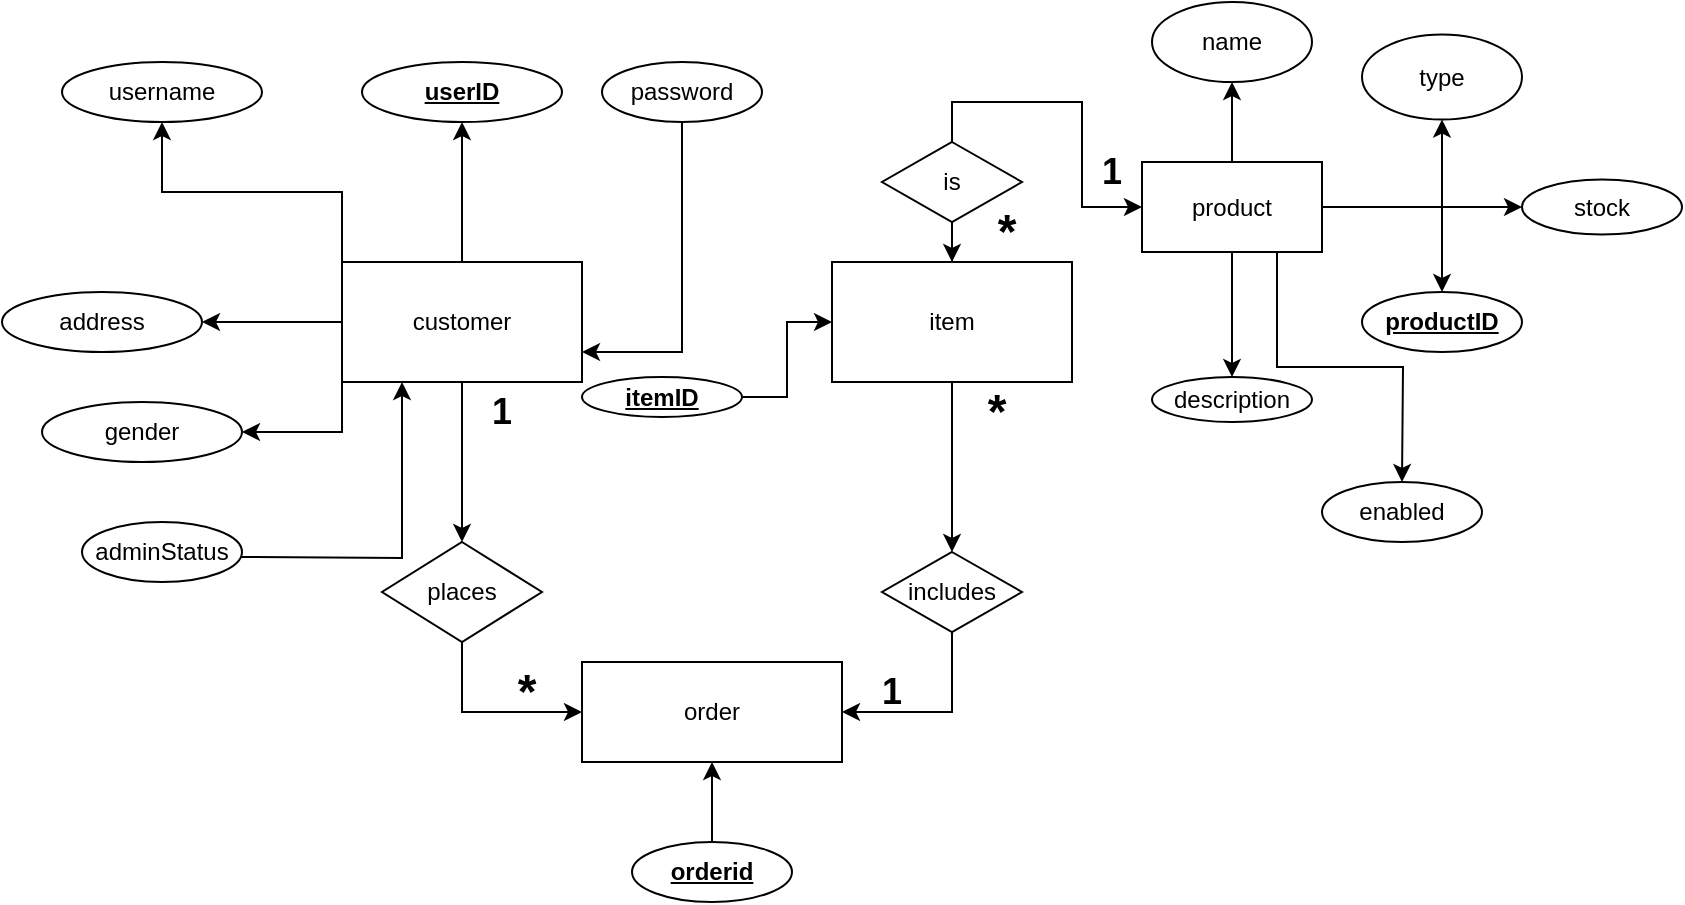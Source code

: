 <mxfile version="24.8.6">
  <diagram id="R2lEEEUBdFMjLlhIrx00" name="Page-1">
    <mxGraphModel dx="734" dy="659" grid="1" gridSize="10" guides="1" tooltips="1" connect="1" arrows="1" fold="1" page="1" pageScale="1" pageWidth="850" pageHeight="1100" math="0" shadow="0" extFonts="Permanent Marker^https://fonts.googleapis.com/css?family=Permanent+Marker">
      <root>
        <mxCell id="0" />
        <mxCell id="1" parent="0" />
        <mxCell id="6EzivG75NOuCyRAAwWFl-10" value="" style="edgeStyle=orthogonalEdgeStyle;rounded=0;orthogonalLoop=1;jettySize=auto;html=1;" parent="1" source="6EzivG75NOuCyRAAwWFl-1" target="6EzivG75NOuCyRAAwWFl-5" edge="1">
          <mxGeometry relative="1" as="geometry" />
        </mxCell>
        <mxCell id="6EzivG75NOuCyRAAwWFl-11" style="edgeStyle=orthogonalEdgeStyle;rounded=0;orthogonalLoop=1;jettySize=auto;html=1;exitX=0;exitY=0;exitDx=0;exitDy=0;" parent="1" source="6EzivG75NOuCyRAAwWFl-1" target="6EzivG75NOuCyRAAwWFl-3" edge="1">
          <mxGeometry relative="1" as="geometry" />
        </mxCell>
        <mxCell id="6EzivG75NOuCyRAAwWFl-14" value="" style="edgeStyle=orthogonalEdgeStyle;rounded=0;orthogonalLoop=1;jettySize=auto;html=1;" parent="1" source="6EzivG75NOuCyRAAwWFl-1" target="6EzivG75NOuCyRAAwWFl-13" edge="1">
          <mxGeometry relative="1" as="geometry" />
        </mxCell>
        <mxCell id="6EzivG75NOuCyRAAwWFl-16" style="edgeStyle=orthogonalEdgeStyle;rounded=0;orthogonalLoop=1;jettySize=auto;html=1;exitX=0;exitY=1;exitDx=0;exitDy=0;entryX=1;entryY=0.5;entryDx=0;entryDy=0;" parent="1" source="6EzivG75NOuCyRAAwWFl-1" target="6EzivG75NOuCyRAAwWFl-6" edge="1">
          <mxGeometry relative="1" as="geometry">
            <mxPoint x="180.455" y="240" as="targetPoint" />
          </mxGeometry>
        </mxCell>
        <mxCell id="6EzivG75NOuCyRAAwWFl-17" value="" style="edgeStyle=orthogonalEdgeStyle;rounded=0;orthogonalLoop=1;jettySize=auto;html=1;" parent="1" source="6EzivG75NOuCyRAAwWFl-1" target="6EzivG75NOuCyRAAwWFl-4" edge="1">
          <mxGeometry relative="1" as="geometry" />
        </mxCell>
        <mxCell id="6EzivG75NOuCyRAAwWFl-1" value="customer" style="whiteSpace=wrap;html=1;" parent="1" vertex="1">
          <mxGeometry x="180" y="150" width="120" height="60" as="geometry" />
        </mxCell>
        <mxCell id="6EzivG75NOuCyRAAwWFl-3" value="username" style="ellipse;whiteSpace=wrap;html=1;" parent="1" vertex="1">
          <mxGeometry x="40" y="50" width="100" height="30" as="geometry" />
        </mxCell>
        <mxCell id="6EzivG75NOuCyRAAwWFl-4" value="address" style="ellipse;whiteSpace=wrap;html=1;" parent="1" vertex="1">
          <mxGeometry x="10" y="165" width="100" height="30" as="geometry" />
        </mxCell>
        <mxCell id="6EzivG75NOuCyRAAwWFl-5" value="&lt;b&gt;&lt;u&gt;userID&lt;/u&gt;&lt;/b&gt;" style="ellipse;whiteSpace=wrap;html=1;" parent="1" vertex="1">
          <mxGeometry x="190" y="50" width="100" height="30" as="geometry" />
        </mxCell>
        <mxCell id="6EzivG75NOuCyRAAwWFl-6" value="gender" style="ellipse;whiteSpace=wrap;html=1;" parent="1" vertex="1">
          <mxGeometry x="30" y="220" width="100" height="30" as="geometry" />
        </mxCell>
        <mxCell id="6EzivG75NOuCyRAAwWFl-12" value="order" style="whiteSpace=wrap;html=1;" parent="1" vertex="1">
          <mxGeometry x="300" y="350" width="130" height="50" as="geometry" />
        </mxCell>
        <mxCell id="6EzivG75NOuCyRAAwWFl-15" style="edgeStyle=orthogonalEdgeStyle;rounded=0;orthogonalLoop=1;jettySize=auto;html=1;exitX=0.5;exitY=1;exitDx=0;exitDy=0;entryX=0;entryY=0.5;entryDx=0;entryDy=0;" parent="1" source="6EzivG75NOuCyRAAwWFl-13" target="6EzivG75NOuCyRAAwWFl-12" edge="1">
          <mxGeometry relative="1" as="geometry" />
        </mxCell>
        <mxCell id="6EzivG75NOuCyRAAwWFl-13" value="places" style="rhombus;whiteSpace=wrap;html=1;" parent="1" vertex="1">
          <mxGeometry x="200" y="290" width="80" height="50" as="geometry" />
        </mxCell>
        <mxCell id="6EzivG75NOuCyRAAwWFl-19" style="edgeStyle=orthogonalEdgeStyle;rounded=0;orthogonalLoop=1;jettySize=auto;html=1;exitX=0.5;exitY=1;exitDx=0;exitDy=0;entryX=1;entryY=0.5;entryDx=0;entryDy=0;" parent="1" source="6EzivG75NOuCyRAAwWFl-18" target="6EzivG75NOuCyRAAwWFl-12" edge="1">
          <mxGeometry relative="1" as="geometry" />
        </mxCell>
        <mxCell id="6EzivG75NOuCyRAAwWFl-18" value="includes" style="rhombus;whiteSpace=wrap;html=1;" parent="1" vertex="1">
          <mxGeometry x="450" y="295" width="70" height="40" as="geometry" />
        </mxCell>
        <mxCell id="6EzivG75NOuCyRAAwWFl-21" value="" style="edgeStyle=orthogonalEdgeStyle;rounded=0;orthogonalLoop=1;jettySize=auto;html=1;" parent="1" source="6EzivG75NOuCyRAAwWFl-20" target="6EzivG75NOuCyRAAwWFl-18" edge="1">
          <mxGeometry relative="1" as="geometry" />
        </mxCell>
        <mxCell id="6EzivG75NOuCyRAAwWFl-20" value="item" style="whiteSpace=wrap;html=1;" parent="1" vertex="1">
          <mxGeometry x="425" y="150" width="120" height="60" as="geometry" />
        </mxCell>
        <mxCell id="6EzivG75NOuCyRAAwWFl-53" value="" style="edgeStyle=orthogonalEdgeStyle;rounded=0;orthogonalLoop=1;jettySize=auto;html=1;" parent="1" source="6EzivG75NOuCyRAAwWFl-26" target="6EzivG75NOuCyRAAwWFl-52" edge="1">
          <mxGeometry relative="1" as="geometry" />
        </mxCell>
        <mxCell id="6EzivG75NOuCyRAAwWFl-55" value="" style="edgeStyle=orthogonalEdgeStyle;rounded=0;orthogonalLoop=1;jettySize=auto;html=1;" parent="1" source="6EzivG75NOuCyRAAwWFl-26" target="6EzivG75NOuCyRAAwWFl-54" edge="1">
          <mxGeometry relative="1" as="geometry" />
        </mxCell>
        <mxCell id="6EzivG75NOuCyRAAwWFl-57" value="" style="edgeStyle=orthogonalEdgeStyle;rounded=0;orthogonalLoop=1;jettySize=auto;html=1;" parent="1" source="6EzivG75NOuCyRAAwWFl-26" target="6EzivG75NOuCyRAAwWFl-56" edge="1">
          <mxGeometry relative="1" as="geometry" />
        </mxCell>
        <mxCell id="6EzivG75NOuCyRAAwWFl-59" style="edgeStyle=orthogonalEdgeStyle;rounded=0;orthogonalLoop=1;jettySize=auto;html=1;" parent="1" source="6EzivG75NOuCyRAAwWFl-26" target="6EzivG75NOuCyRAAwWFl-58" edge="1">
          <mxGeometry relative="1" as="geometry" />
        </mxCell>
        <mxCell id="6EzivG75NOuCyRAAwWFl-61" value="" style="edgeStyle=orthogonalEdgeStyle;rounded=0;orthogonalLoop=1;jettySize=auto;html=1;" parent="1" source="6EzivG75NOuCyRAAwWFl-26" target="6EzivG75NOuCyRAAwWFl-60" edge="1">
          <mxGeometry relative="1" as="geometry" />
        </mxCell>
        <mxCell id="SvDhykfphkgElvZz-zZR-10" style="edgeStyle=orthogonalEdgeStyle;rounded=0;orthogonalLoop=1;jettySize=auto;html=1;exitX=0.75;exitY=1;exitDx=0;exitDy=0;" parent="1" source="6EzivG75NOuCyRAAwWFl-26" edge="1">
          <mxGeometry relative="1" as="geometry">
            <mxPoint x="710" y="260" as="targetPoint" />
          </mxGeometry>
        </mxCell>
        <mxCell id="6EzivG75NOuCyRAAwWFl-26" value="product" style="whiteSpace=wrap;html=1;" parent="1" vertex="1">
          <mxGeometry x="580" y="100" width="90" height="45" as="geometry" />
        </mxCell>
        <mxCell id="6EzivG75NOuCyRAAwWFl-29" value="" style="edgeStyle=orthogonalEdgeStyle;rounded=0;orthogonalLoop=1;jettySize=auto;html=1;" parent="1" source="6EzivG75NOuCyRAAwWFl-28" target="6EzivG75NOuCyRAAwWFl-20" edge="1">
          <mxGeometry relative="1" as="geometry" />
        </mxCell>
        <mxCell id="6EzivG75NOuCyRAAwWFl-28" value="&lt;b&gt;&lt;u&gt;itemID&lt;/u&gt;&lt;/b&gt;" style="ellipse;whiteSpace=wrap;html=1;" parent="1" vertex="1">
          <mxGeometry x="300" y="207.5" width="80" height="20" as="geometry" />
        </mxCell>
        <mxCell id="6EzivG75NOuCyRAAwWFl-37" value="" style="edgeStyle=orthogonalEdgeStyle;rounded=0;orthogonalLoop=1;jettySize=auto;html=1;" parent="1" source="6EzivG75NOuCyRAAwWFl-36" target="6EzivG75NOuCyRAAwWFl-20" edge="1">
          <mxGeometry relative="1" as="geometry" />
        </mxCell>
        <mxCell id="6EzivG75NOuCyRAAwWFl-38" style="edgeStyle=orthogonalEdgeStyle;rounded=0;orthogonalLoop=1;jettySize=auto;html=1;exitX=0.5;exitY=0;exitDx=0;exitDy=0;entryX=0;entryY=0.5;entryDx=0;entryDy=0;" parent="1" source="6EzivG75NOuCyRAAwWFl-36" target="6EzivG75NOuCyRAAwWFl-26" edge="1">
          <mxGeometry relative="1" as="geometry" />
        </mxCell>
        <mxCell id="6EzivG75NOuCyRAAwWFl-36" value="is" style="rhombus;whiteSpace=wrap;html=1;" parent="1" vertex="1">
          <mxGeometry x="450" y="90" width="70" height="40" as="geometry" />
        </mxCell>
        <mxCell id="6EzivG75NOuCyRAAwWFl-40" value="&lt;b&gt;&lt;font style=&quot;font-size: 18px;&quot;&gt;1&lt;/font&gt;&lt;/b&gt;" style="text;strokeColor=none;align=center;fillColor=none;html=1;verticalAlign=middle;whiteSpace=wrap;rounded=0;" parent="1" vertex="1">
          <mxGeometry x="535" y="90" width="60" height="30" as="geometry" />
        </mxCell>
        <mxCell id="6EzivG75NOuCyRAAwWFl-41" value="&lt;font style=&quot;font-size: 24px;&quot;&gt;&lt;b&gt;&lt;font&gt;*&lt;/font&gt;&lt;/b&gt;&lt;/font&gt;" style="text;strokeColor=none;align=center;fillColor=none;html=1;verticalAlign=middle;whiteSpace=wrap;rounded=0;" parent="1" vertex="1">
          <mxGeometry x="485" y="120" width="55" height="30" as="geometry" />
        </mxCell>
        <mxCell id="6EzivG75NOuCyRAAwWFl-42" value="&lt;b&gt;&lt;font style=&quot;font-size: 18px;&quot;&gt;1&lt;/font&gt;&lt;/b&gt;" style="text;strokeColor=none;align=center;fillColor=none;html=1;verticalAlign=middle;whiteSpace=wrap;rounded=0;" parent="1" vertex="1">
          <mxGeometry x="230" y="210" width="60" height="30" as="geometry" />
        </mxCell>
        <mxCell id="6EzivG75NOuCyRAAwWFl-43" value="&lt;font style=&quot;font-size: 24px;&quot;&gt;&lt;b&gt;&lt;font&gt;*&lt;/font&gt;&lt;/b&gt;&lt;/font&gt;" style="text;strokeColor=none;align=center;fillColor=none;html=1;verticalAlign=middle;whiteSpace=wrap;rounded=0;" parent="1" vertex="1">
          <mxGeometry x="245" y="350" width="55" height="30" as="geometry" />
        </mxCell>
        <mxCell id="6EzivG75NOuCyRAAwWFl-44" value="&lt;b&gt;&lt;font style=&quot;font-size: 18px;&quot;&gt;1&lt;/font&gt;&lt;/b&gt;" style="text;strokeColor=none;align=center;fillColor=none;html=1;verticalAlign=middle;whiteSpace=wrap;rounded=0;" parent="1" vertex="1">
          <mxGeometry x="425" y="350" width="60" height="30" as="geometry" />
        </mxCell>
        <mxCell id="6EzivG75NOuCyRAAwWFl-47" value="&lt;font style=&quot;font-size: 24px;&quot;&gt;&lt;b&gt;&lt;font&gt;*&lt;/font&gt;&lt;/b&gt;&lt;/font&gt;" style="text;strokeColor=none;align=center;fillColor=none;html=1;verticalAlign=middle;whiteSpace=wrap;rounded=0;" parent="1" vertex="1">
          <mxGeometry x="480" y="210" width="55" height="30" as="geometry" />
        </mxCell>
        <mxCell id="6EzivG75NOuCyRAAwWFl-52" value="type" style="ellipse;whiteSpace=wrap;html=1;" parent="1" vertex="1">
          <mxGeometry x="690" y="36.25" width="80" height="42.5" as="geometry" />
        </mxCell>
        <mxCell id="6EzivG75NOuCyRAAwWFl-54" value="&lt;b&gt;&lt;u&gt;productID&lt;/u&gt;&lt;/b&gt;" style="ellipse;whiteSpace=wrap;html=1;" parent="1" vertex="1">
          <mxGeometry x="690" y="165" width="80" height="30" as="geometry" />
        </mxCell>
        <mxCell id="6EzivG75NOuCyRAAwWFl-56" value="name" style="ellipse;whiteSpace=wrap;html=1;" parent="1" vertex="1">
          <mxGeometry x="585" y="20" width="80" height="40" as="geometry" />
        </mxCell>
        <mxCell id="6EzivG75NOuCyRAAwWFl-58" value="stock" style="ellipse;whiteSpace=wrap;html=1;" parent="1" vertex="1">
          <mxGeometry x="770" y="108.75" width="80" height="27.5" as="geometry" />
        </mxCell>
        <mxCell id="6EzivG75NOuCyRAAwWFl-60" value="description" style="ellipse;whiteSpace=wrap;html=1;" parent="1" vertex="1">
          <mxGeometry x="585" y="207.5" width="80" height="22.5" as="geometry" />
        </mxCell>
        <mxCell id="6EzivG75NOuCyRAAwWFl-71" style="edgeStyle=orthogonalEdgeStyle;rounded=0;orthogonalLoop=1;jettySize=auto;html=1;exitX=0.5;exitY=0;exitDx=0;exitDy=0;entryX=0.25;entryY=1;entryDx=0;entryDy=0;" parent="1" target="6EzivG75NOuCyRAAwWFl-1" edge="1">
          <mxGeometry relative="1" as="geometry">
            <mxPoint x="210" y="250" as="targetPoint" />
            <mxPoint x="127.5" y="297.5" as="sourcePoint" />
          </mxGeometry>
        </mxCell>
        <mxCell id="6EzivG75NOuCyRAAwWFl-75" value="adminStatus" style="ellipse;whiteSpace=wrap;html=1;" parent="1" vertex="1">
          <mxGeometry x="50" y="280" width="80" height="30" as="geometry" />
        </mxCell>
        <mxCell id="t3w8AgYhKh1h2tLohDUh-1" style="edgeStyle=orthogonalEdgeStyle;rounded=0;orthogonalLoop=1;jettySize=auto;html=1;entryX=1;entryY=0.75;entryDx=0;entryDy=0;" edge="1" parent="1" source="SvDhykfphkgElvZz-zZR-6" target="6EzivG75NOuCyRAAwWFl-1">
          <mxGeometry relative="1" as="geometry">
            <mxPoint x="350" y="180" as="targetPoint" />
            <Array as="points">
              <mxPoint x="350" y="195" />
            </Array>
          </mxGeometry>
        </mxCell>
        <mxCell id="SvDhykfphkgElvZz-zZR-6" value="password" style="ellipse;whiteSpace=wrap;html=1;" parent="1" vertex="1">
          <mxGeometry x="310" y="50" width="80" height="30" as="geometry" />
        </mxCell>
        <mxCell id="SvDhykfphkgElvZz-zZR-9" value="" style="edgeStyle=orthogonalEdgeStyle;rounded=0;orthogonalLoop=1;jettySize=auto;html=1;" parent="1" source="SvDhykfphkgElvZz-zZR-8" target="6EzivG75NOuCyRAAwWFl-12" edge="1">
          <mxGeometry relative="1" as="geometry" />
        </mxCell>
        <mxCell id="SvDhykfphkgElvZz-zZR-8" value="&lt;b&gt;&lt;u&gt;orderid&lt;/u&gt;&lt;/b&gt;" style="ellipse;whiteSpace=wrap;html=1;" parent="1" vertex="1">
          <mxGeometry x="325" y="440" width="80" height="30" as="geometry" />
        </mxCell>
        <mxCell id="SvDhykfphkgElvZz-zZR-11" value="enabled" style="ellipse;whiteSpace=wrap;html=1;" parent="1" vertex="1">
          <mxGeometry x="670" y="260" width="80" height="30" as="geometry" />
        </mxCell>
      </root>
    </mxGraphModel>
  </diagram>
</mxfile>
